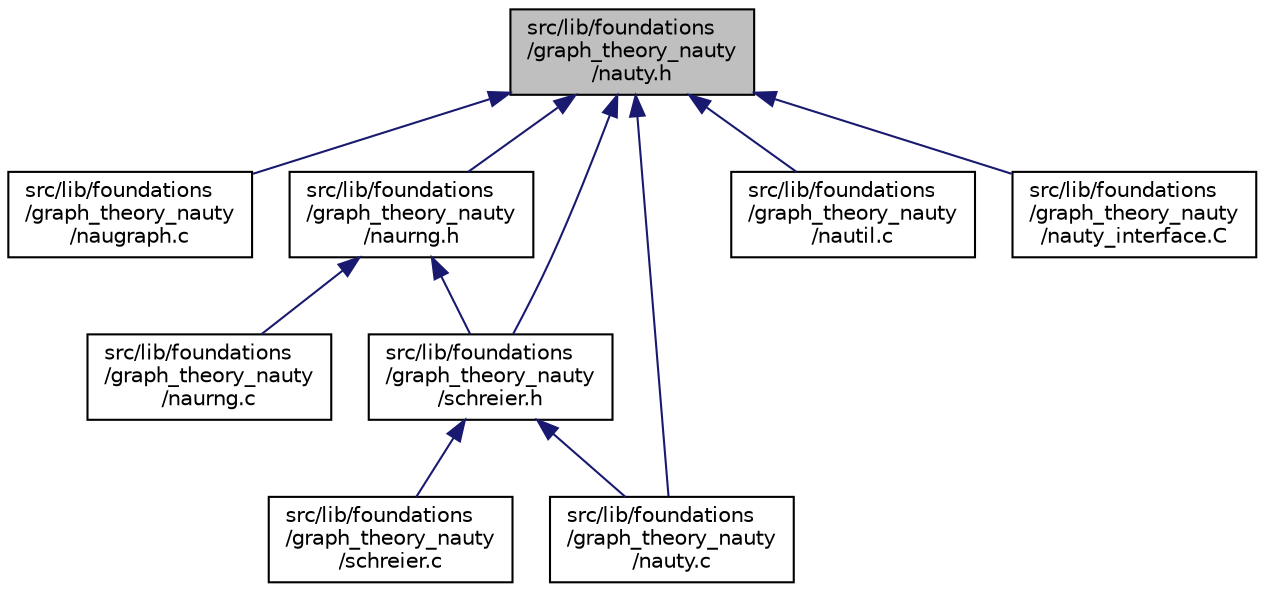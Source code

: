 digraph "src/lib/foundations/graph_theory_nauty/nauty.h"
{
  edge [fontname="Helvetica",fontsize="10",labelfontname="Helvetica",labelfontsize="10"];
  node [fontname="Helvetica",fontsize="10",shape=record];
  Node7 [label="src/lib/foundations\l/graph_theory_nauty\l/nauty.h",height=0.2,width=0.4,color="black", fillcolor="grey75", style="filled", fontcolor="black"];
  Node7 -> Node8 [dir="back",color="midnightblue",fontsize="10",style="solid",fontname="Helvetica"];
  Node8 [label="src/lib/foundations\l/graph_theory_nauty\l/naugraph.c",height=0.2,width=0.4,color="black", fillcolor="white", style="filled",URL="$df/d37/naugraph_8c.html"];
  Node7 -> Node9 [dir="back",color="midnightblue",fontsize="10",style="solid",fontname="Helvetica"];
  Node9 [label="src/lib/foundations\l/graph_theory_nauty\l/naurng.h",height=0.2,width=0.4,color="black", fillcolor="white", style="filled",URL="$dd/d84/naurng_8h.html"];
  Node9 -> Node10 [dir="back",color="midnightblue",fontsize="10",style="solid",fontname="Helvetica"];
  Node10 [label="src/lib/foundations\l/graph_theory_nauty\l/naurng.c",height=0.2,width=0.4,color="black", fillcolor="white", style="filled",URL="$da/d48/naurng_8c.html"];
  Node9 -> Node11 [dir="back",color="midnightblue",fontsize="10",style="solid",fontname="Helvetica"];
  Node11 [label="src/lib/foundations\l/graph_theory_nauty\l/schreier.h",height=0.2,width=0.4,color="black", fillcolor="white", style="filled",URL="$d8/df1/schreier_8h.html"];
  Node11 -> Node12 [dir="back",color="midnightblue",fontsize="10",style="solid",fontname="Helvetica"];
  Node12 [label="src/lib/foundations\l/graph_theory_nauty\l/nauty.c",height=0.2,width=0.4,color="black", fillcolor="white", style="filled",URL="$d3/dbf/lib_2foundations_2graph__theory__nauty_2nauty_8_c.html"];
  Node11 -> Node13 [dir="back",color="midnightblue",fontsize="10",style="solid",fontname="Helvetica"];
  Node13 [label="src/lib/foundations\l/graph_theory_nauty\l/schreier.c",height=0.2,width=0.4,color="black", fillcolor="white", style="filled",URL="$db/d0d/foundations_2graph__theory__nauty_2schreier_8c.html"];
  Node7 -> Node14 [dir="back",color="midnightblue",fontsize="10",style="solid",fontname="Helvetica"];
  Node14 [label="src/lib/foundations\l/graph_theory_nauty\l/nautil.c",height=0.2,width=0.4,color="black", fillcolor="white", style="filled",URL="$d8/dd4/nautil_8c.html"];
  Node7 -> Node12 [dir="back",color="midnightblue",fontsize="10",style="solid",fontname="Helvetica"];
  Node7 -> Node11 [dir="back",color="midnightblue",fontsize="10",style="solid",fontname="Helvetica"];
  Node7 -> Node15 [dir="back",color="midnightblue",fontsize="10",style="solid",fontname="Helvetica"];
  Node15 [label="src/lib/foundations\l/graph_theory_nauty\l/nauty_interface.C",height=0.2,width=0.4,color="black", fillcolor="white", style="filled",URL="$d7/d06/nauty__interface_8_c.html"];
}
